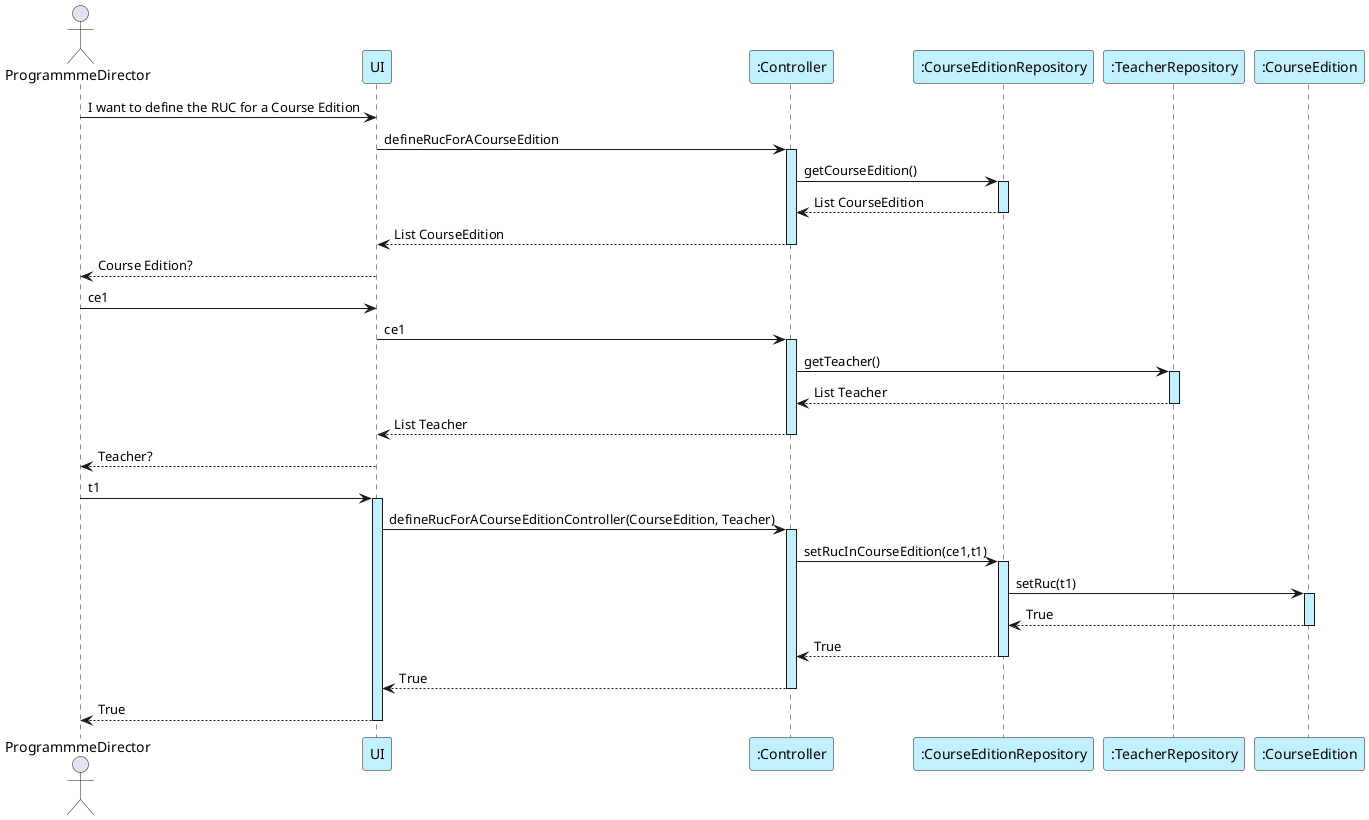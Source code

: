 @startuml
actor ProgrammmeDirector as PD
participant UI #application
participant ":Controller" as C #application
participant ":CourseEditionRepository" as CER #application
participant ":TeacherRepository" as TR #application
participant  ":CourseEdition" as CE #application


PD -> UI : I want to define the RUC for a Course Edition
UI -> C  : defineRucForACourseEdition
activate C #application
C -> CER :getCourseEdition()
activate CER #application
C <-- CER : List CourseEdition
deactivate CER
UI <-- C : List CourseEdition
deactivate C
PD <-- UI : Course Edition?
PD -> UI: ce1
UI-> C : ce1
activate C #application
C -> TR :getTeacher()
activate TR #application
TR --> C :List Teacher
deactivate TR
C --> UI :List Teacher
deactivate C
PD <-- UI : Teacher?
PD -> UI: t1
activate UI #application
UI -> C : defineRucForACourseEditionController(CourseEdition, Teacher)
activate C #application
C -> CER : setRucInCourseEdition(ce1,t1)
activate CER #application
CER -> CE : setRuc(t1)
activate CE #application
CE --> CER :True
deactivate CE
CER --> C :True
deactivate CER
deactivate CE
C --> UI :True
deactivate C
UI --> PD : True
deactivate UI


@enduml